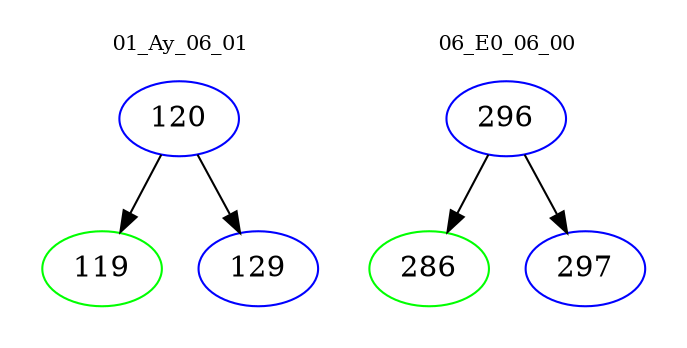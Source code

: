 digraph{
subgraph cluster_0 {
color = white
label = "01_Ay_06_01";
fontsize=10;
T0_120 [label="120", color="blue"]
T0_120 -> T0_119 [color="black"]
T0_119 [label="119", color="green"]
T0_120 -> T0_129 [color="black"]
T0_129 [label="129", color="blue"]
}
subgraph cluster_1 {
color = white
label = "06_E0_06_00";
fontsize=10;
T1_296 [label="296", color="blue"]
T1_296 -> T1_286 [color="black"]
T1_286 [label="286", color="green"]
T1_296 -> T1_297 [color="black"]
T1_297 [label="297", color="blue"]
}
}
